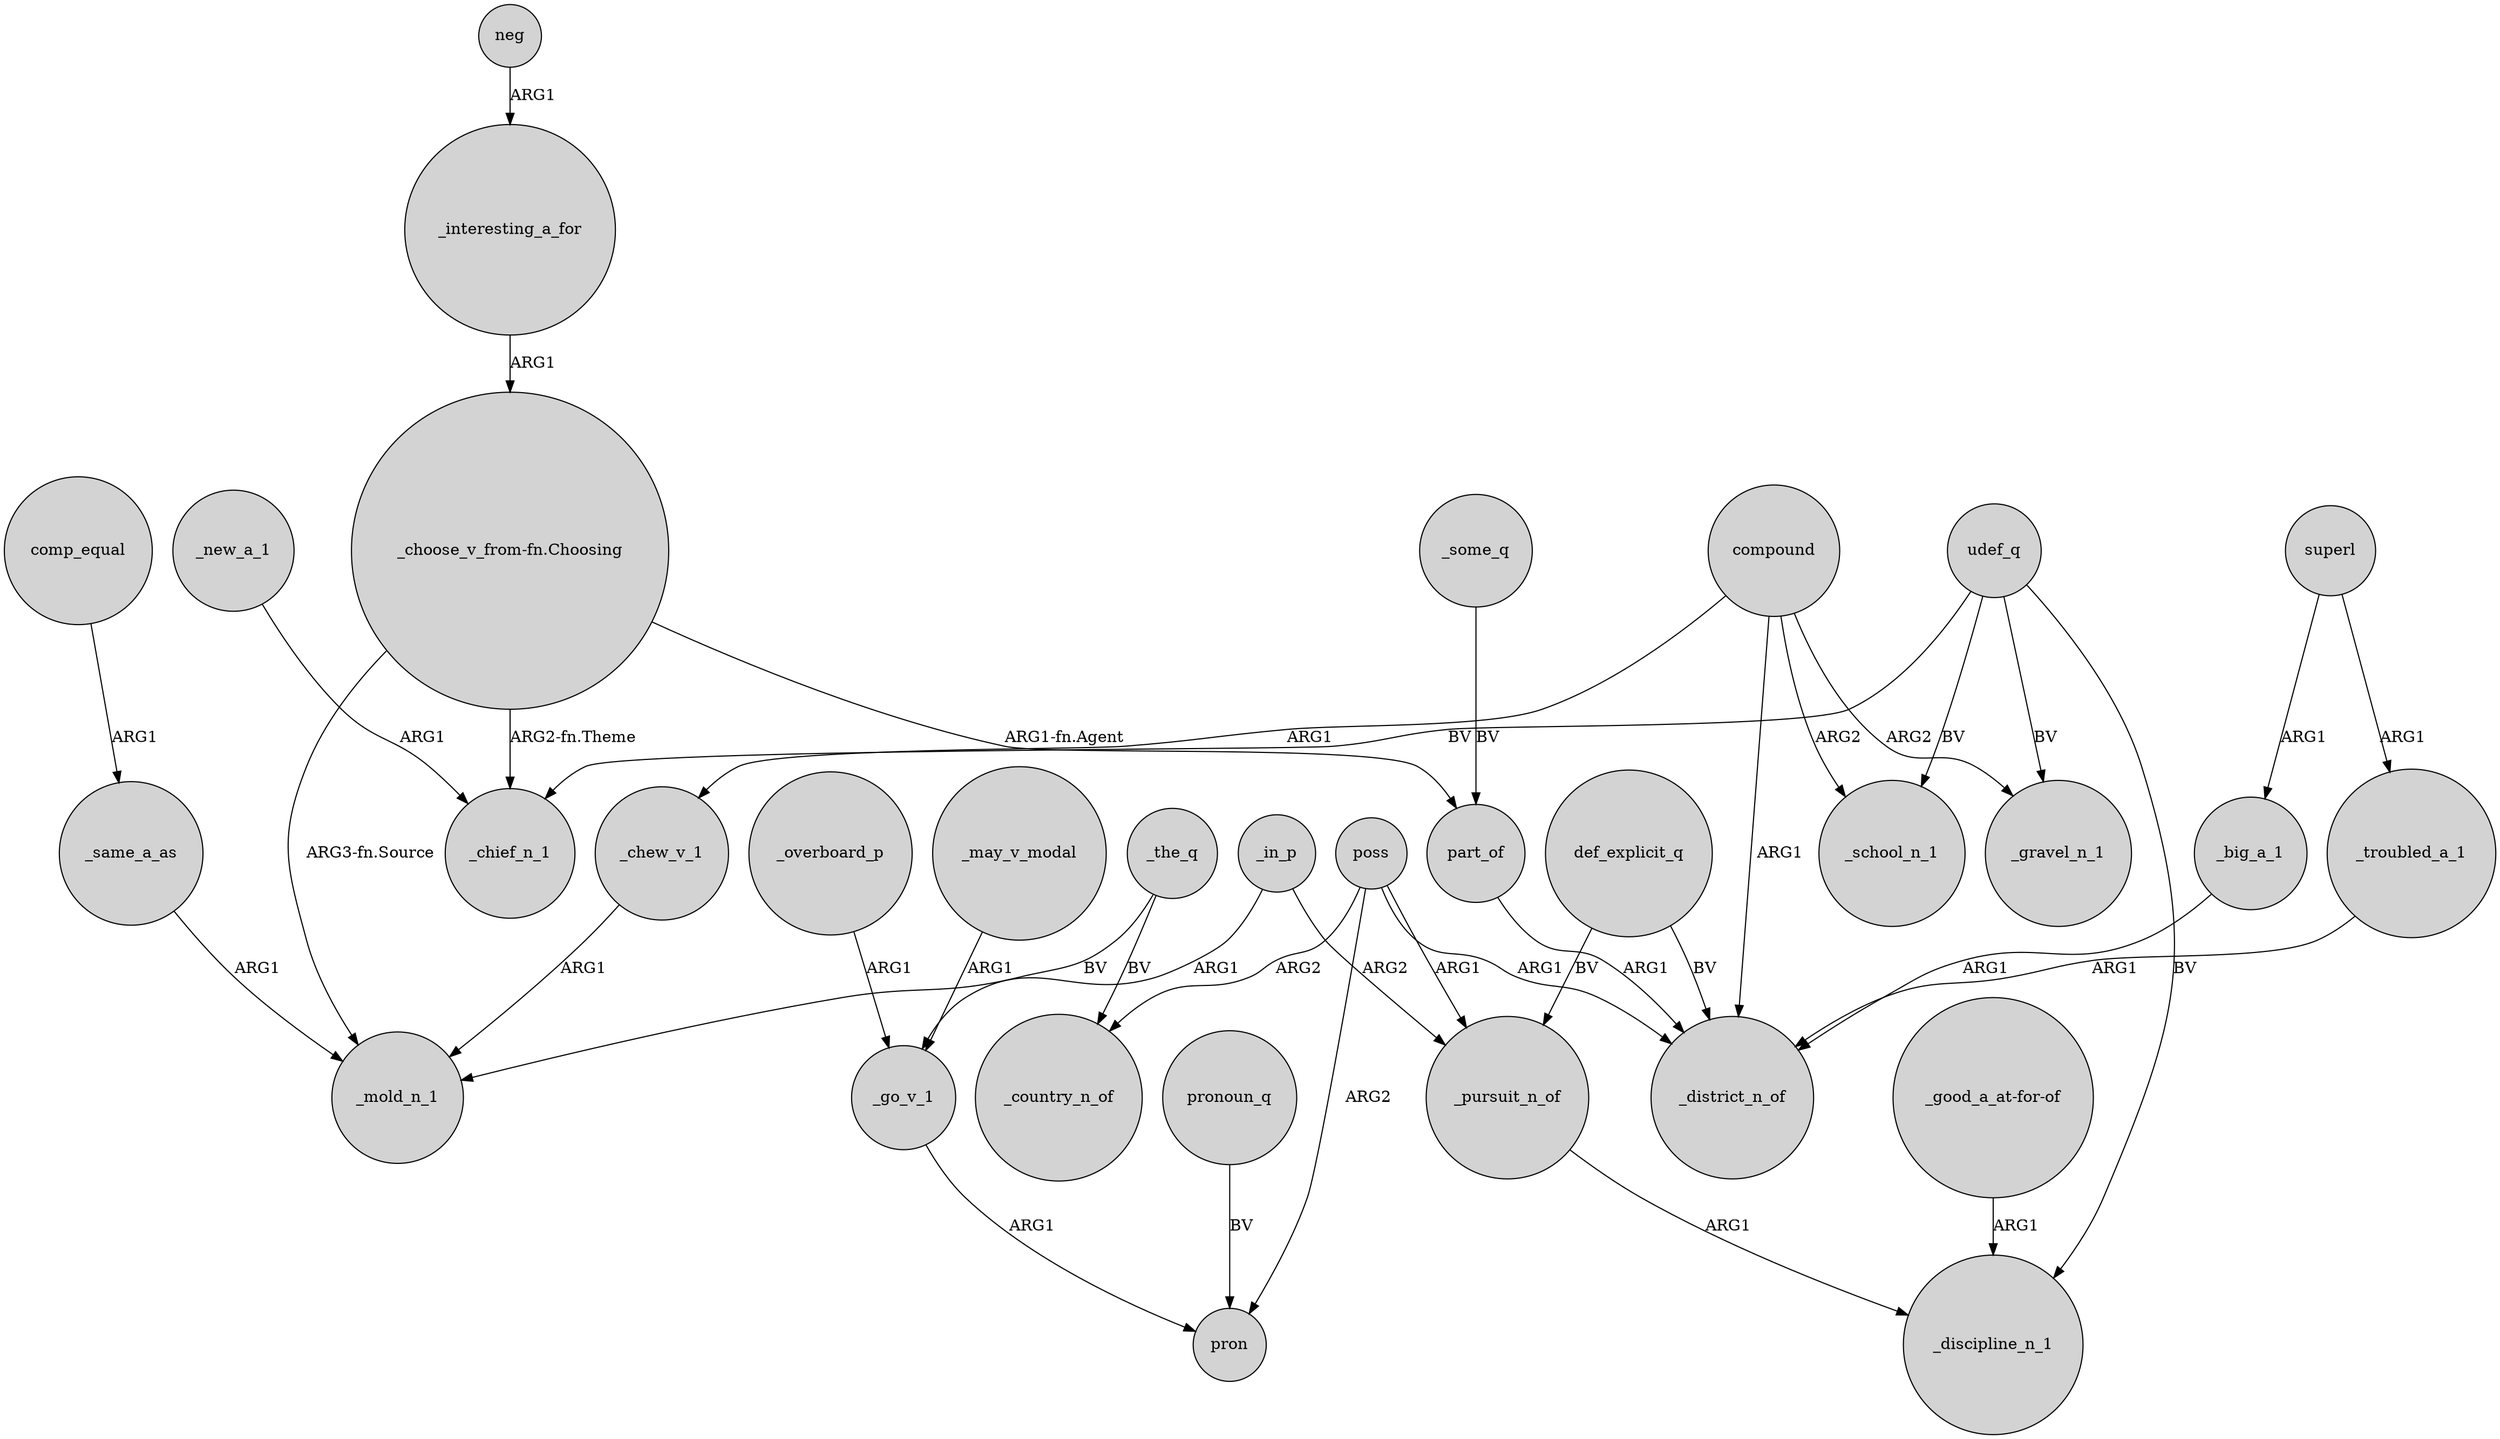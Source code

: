 digraph {
	node [shape=circle style=filled]
	poss -> _country_n_of [label=ARG2]
	neg -> _interesting_a_for [label=ARG1]
	poss -> pron [label=ARG2]
	_new_a_1 -> _chief_n_1 [label=ARG1]
	_pursuit_n_of -> _discipline_n_1 [label=ARG1]
	_interesting_a_for -> "_choose_v_from-fn.Choosing" [label=ARG1]
	superl -> _troubled_a_1 [label=ARG1]
	_in_p -> _pursuit_n_of [label=ARG2]
	poss -> _district_n_of [label=ARG1]
	_in_p -> _go_v_1 [label=ARG1]
	_overboard_p -> _go_v_1 [label=ARG1]
	compound -> _gravel_n_1 [label=ARG2]
	"_choose_v_from-fn.Choosing" -> part_of [label="ARG1-fn.Agent"]
	udef_q -> _discipline_n_1 [label=BV]
	_some_q -> part_of [label=BV]
	"_choose_v_from-fn.Choosing" -> _mold_n_1 [label="ARG3-fn.Source"]
	pronoun_q -> pron [label=BV]
	_the_q -> _country_n_of [label=BV]
	_same_a_as -> _mold_n_1 [label=ARG1]
	"_good_a_at-for-of" -> _discipline_n_1 [label=ARG1]
	_big_a_1 -> _district_n_of [label=ARG1]
	_troubled_a_1 -> _district_n_of [label=ARG1]
	comp_equal -> _same_a_as [label=ARG1]
	udef_q -> _chief_n_1 [label=BV]
	_chew_v_1 -> _mold_n_1 [label=ARG1]
	_the_q -> _mold_n_1 [label=BV]
	_go_v_1 -> pron [label=ARG1]
	_may_v_modal -> _go_v_1 [label=ARG1]
	part_of -> _district_n_of [label=ARG1]
	poss -> _pursuit_n_of [label=ARG1]
	def_explicit_q -> _district_n_of [label=BV]
	compound -> _district_n_of [label=ARG1]
	udef_q -> _gravel_n_1 [label=BV]
	def_explicit_q -> _pursuit_n_of [label=BV]
	compound -> _school_n_1 [label=ARG2]
	udef_q -> _school_n_1 [label=BV]
	superl -> _big_a_1 [label=ARG1]
	compound -> _chew_v_1 [label=ARG1]
	"_choose_v_from-fn.Choosing" -> _chief_n_1 [label="ARG2-fn.Theme"]
}
